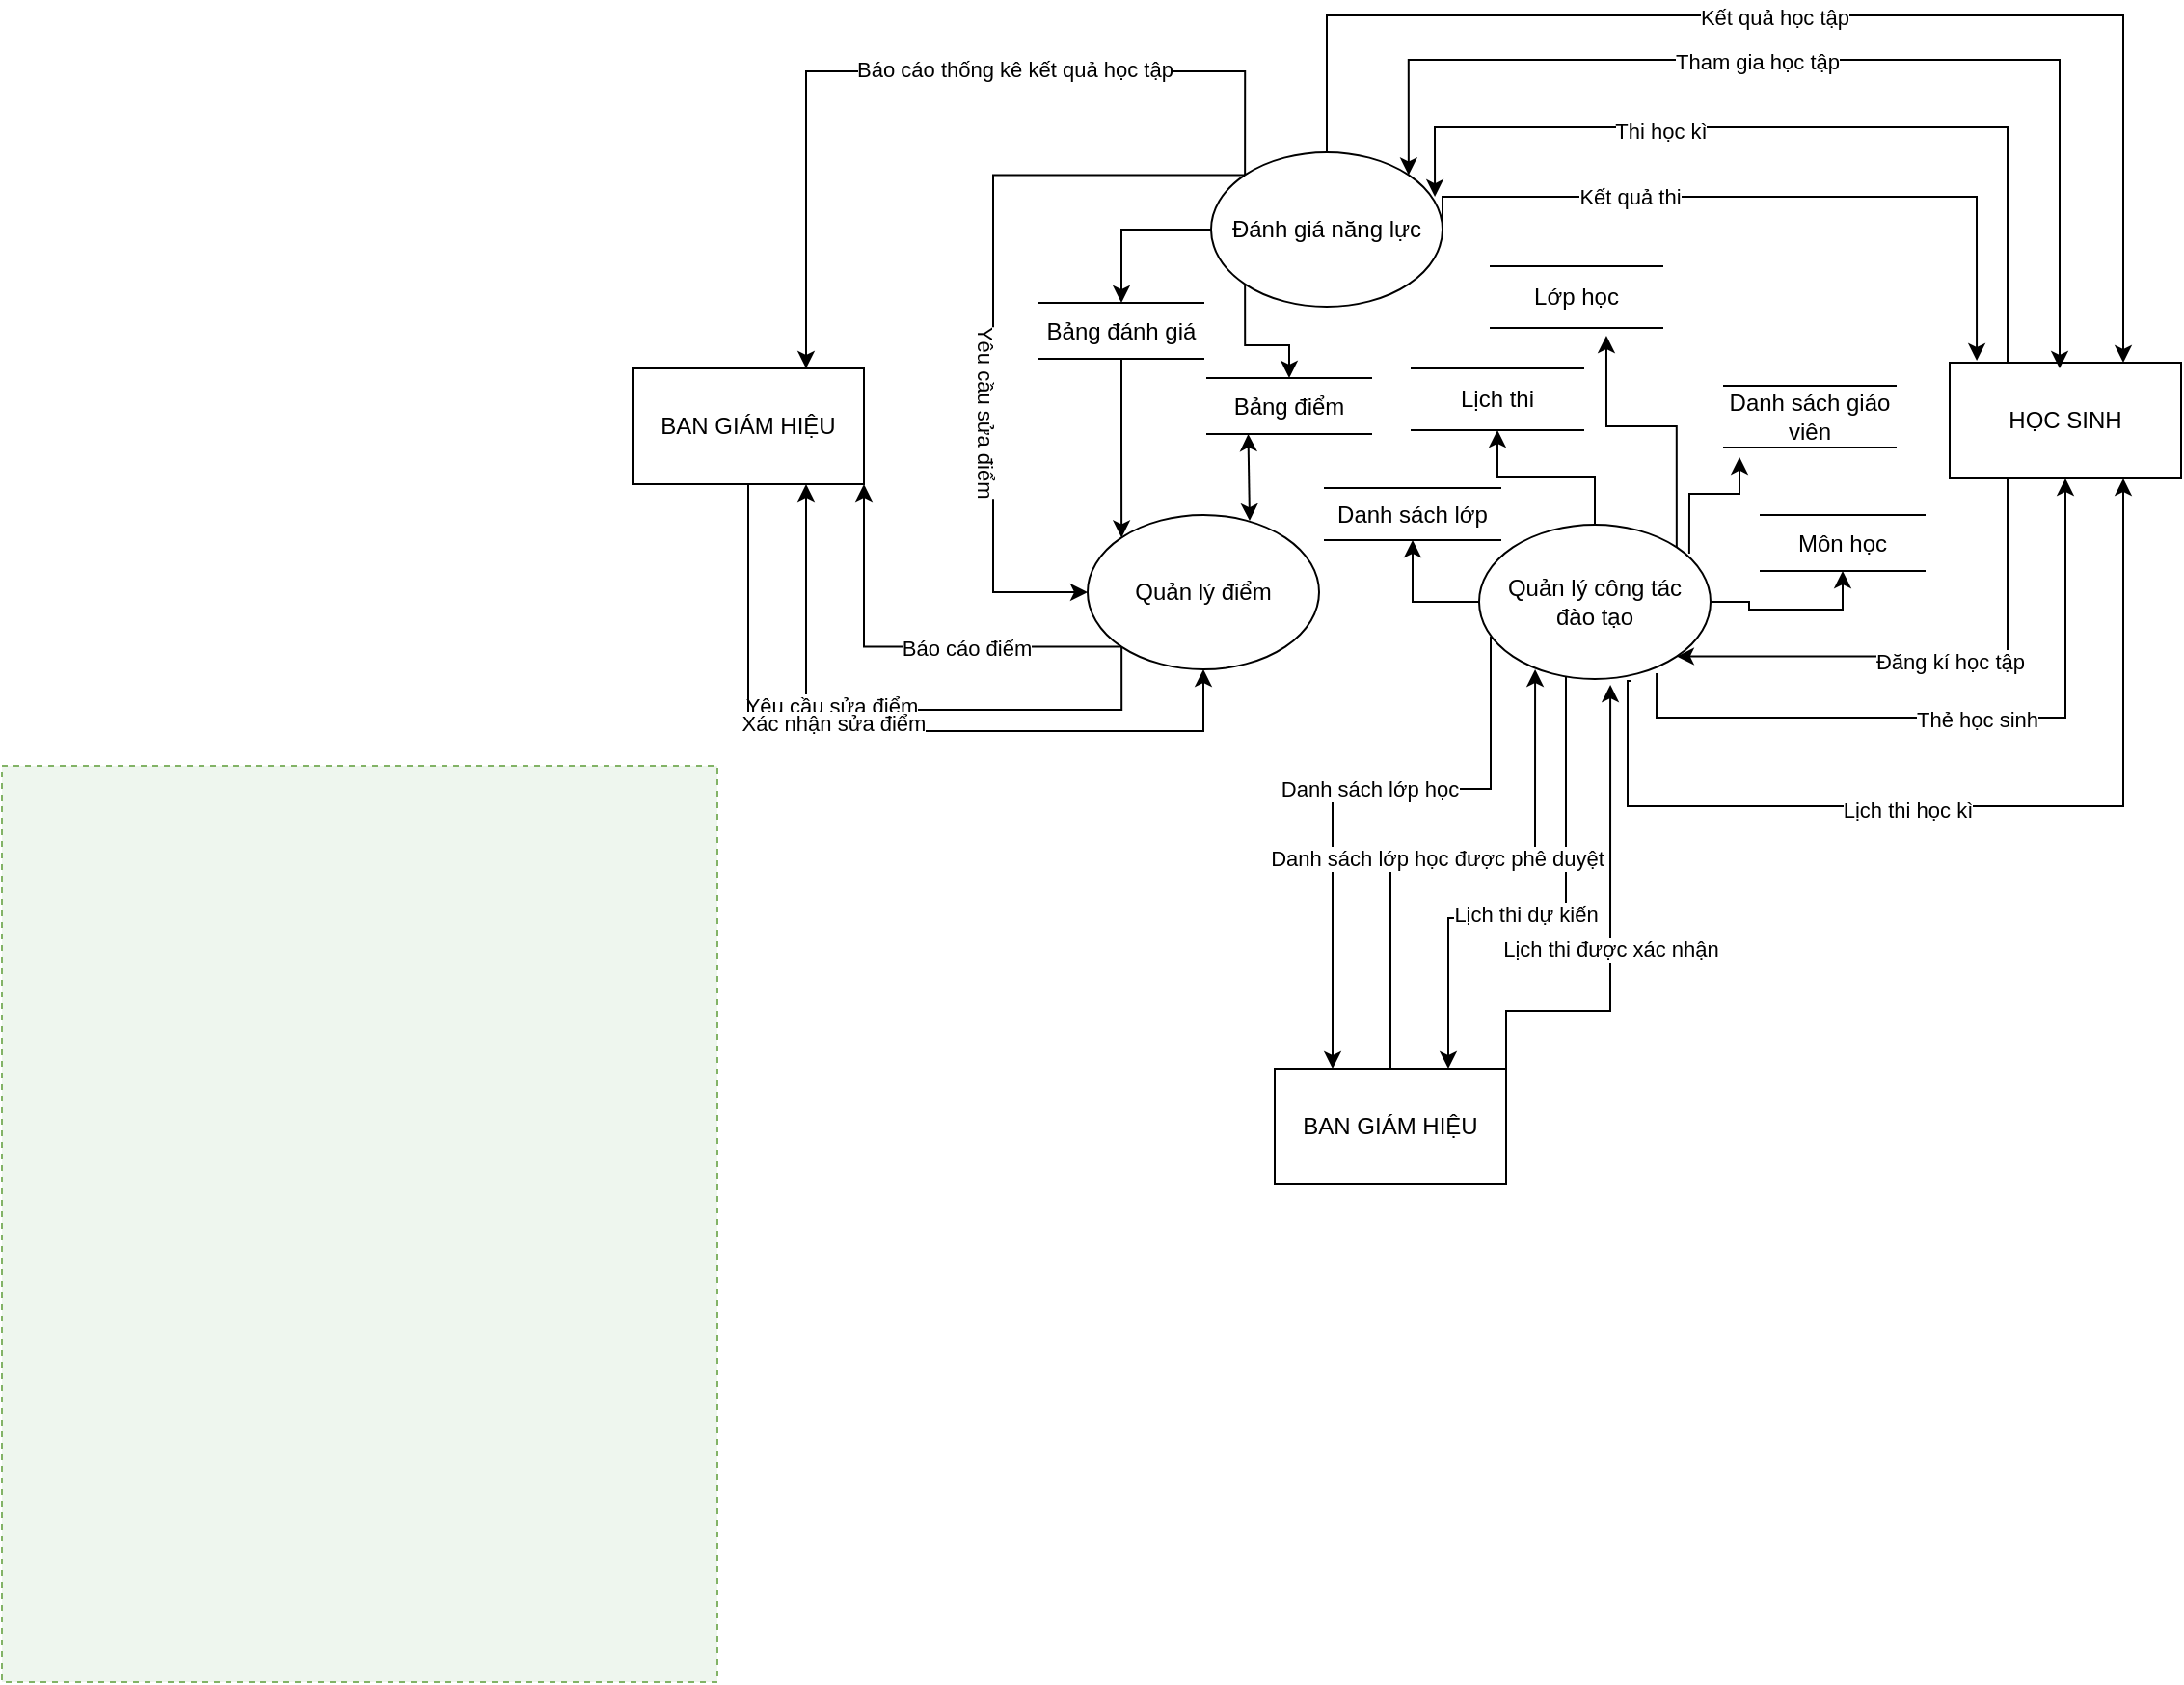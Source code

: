 <mxfile version="14.6.9" type="github">
  <diagram id="lnP5_x3WHc8F7bBJ7GBY" name="Page-1">
    <mxGraphModel dx="1818" dy="539" grid="0" gridSize="10" guides="1" tooltips="1" connect="1" arrows="1" fold="1" page="1" pageScale="1" pageWidth="850" pageHeight="1100" background="#ffffff" math="0" shadow="0">
      <root>
        <mxCell id="0" />
        <mxCell id="1" parent="0" />
        <mxCell id="ej8n5WV3FJ-Urs8y3LaV-1" style="edgeStyle=orthogonalEdgeStyle;rounded=0;orthogonalLoop=1;jettySize=auto;html=1;entryX=0.5;entryY=1;entryDx=0;entryDy=0;exitX=0.767;exitY=0.963;exitDx=0;exitDy=0;exitPerimeter=0;" parent="1" source="ej8n5WV3FJ-Urs8y3LaV-30" target="ej8n5WV3FJ-Urs8y3LaV-25" edge="1">
          <mxGeometry relative="1" as="geometry">
            <mxPoint x="654" y="41" as="sourcePoint" />
            <Array as="points">
              <mxPoint x="566" y="504" />
              <mxPoint x="778" y="504" />
            </Array>
          </mxGeometry>
        </mxCell>
        <mxCell id="ej8n5WV3FJ-Urs8y3LaV-2" value="Thẻ học sinh" style="edgeLabel;html=1;align=center;verticalAlign=middle;resizable=0;points=[];" parent="ej8n5WV3FJ-Urs8y3LaV-1" vertex="1" connectable="0">
          <mxGeometry x="0.05" y="-1" relative="1" as="geometry">
            <mxPoint as="offset" />
          </mxGeometry>
        </mxCell>
        <mxCell id="ej8n5WV3FJ-Urs8y3LaV-3" style="edgeStyle=orthogonalEdgeStyle;rounded=0;orthogonalLoop=1;jettySize=auto;html=1;entryX=0.75;entryY=1;entryDx=0;entryDy=0;exitX=0.642;exitY=1.013;exitDx=0;exitDy=0;exitPerimeter=0;" parent="1" source="ej8n5WV3FJ-Urs8y3LaV-30" target="ej8n5WV3FJ-Urs8y3LaV-25" edge="1">
          <mxGeometry relative="1" as="geometry">
            <Array as="points">
              <mxPoint x="553" y="485" />
              <mxPoint x="551" y="485" />
              <mxPoint x="551" y="550" />
              <mxPoint x="713" y="550" />
            </Array>
            <mxPoint x="721" y="48" as="sourcePoint" />
          </mxGeometry>
        </mxCell>
        <mxCell id="ej8n5WV3FJ-Urs8y3LaV-4" value="Lịch thi học kì" style="edgeLabel;html=1;align=center;verticalAlign=middle;resizable=0;points=[];" parent="ej8n5WV3FJ-Urs8y3LaV-3" vertex="1" connectable="0">
          <mxGeometry x="-0.137" y="-2" relative="1" as="geometry">
            <mxPoint as="offset" />
          </mxGeometry>
        </mxCell>
        <mxCell id="ej8n5WV3FJ-Urs8y3LaV-5" style="edgeStyle=orthogonalEdgeStyle;rounded=0;orthogonalLoop=1;jettySize=auto;html=1;entryX=0.75;entryY=0;entryDx=0;entryDy=0;exitX=0.5;exitY=0;exitDx=0;exitDy=0;" parent="1" source="ej8n5WV3FJ-Urs8y3LaV-28" target="ej8n5WV3FJ-Urs8y3LaV-25" edge="1">
          <mxGeometry relative="1" as="geometry">
            <Array as="points">
              <mxPoint x="395" y="140" />
              <mxPoint x="808" y="140" />
            </Array>
            <mxPoint x="761" y="633" as="sourcePoint" />
          </mxGeometry>
        </mxCell>
        <mxCell id="ej8n5WV3FJ-Urs8y3LaV-6" value="Kết quả học tập" style="edgeLabel;html=1;align=center;verticalAlign=middle;resizable=0;points=[];" parent="ej8n5WV3FJ-Urs8y3LaV-5" vertex="1" connectable="0">
          <mxGeometry x="-0.089" y="-1" relative="1" as="geometry">
            <mxPoint as="offset" />
          </mxGeometry>
        </mxCell>
        <mxCell id="ej8n5WV3FJ-Urs8y3LaV-7" style="edgeStyle=orthogonalEdgeStyle;rounded=0;orthogonalLoop=1;jettySize=auto;html=1;entryX=0.75;entryY=0;entryDx=0;entryDy=0;labelPosition=center;verticalLabelPosition=middle;align=center;verticalAlign=middle;exitX=0;exitY=0;exitDx=0;exitDy=0;" parent="1" source="ej8n5WV3FJ-Urs8y3LaV-28" target="ej8n5WV3FJ-Urs8y3LaV-22" edge="1">
          <mxGeometry relative="1" as="geometry">
            <Array as="points">
              <mxPoint x="353" y="169" />
              <mxPoint x="125" y="169" />
            </Array>
            <mxPoint x="209" y="38" as="sourcePoint" />
          </mxGeometry>
        </mxCell>
        <mxCell id="ej8n5WV3FJ-Urs8y3LaV-8" value="&lt;div align=&quot;right&quot;&gt;Báo cáo thống kê kết quả học tập&lt;br&gt;&lt;/div&gt;" style="edgeLabel;html=1;align=center;verticalAlign=middle;resizable=0;points=[];" parent="ej8n5WV3FJ-Urs8y3LaV-7" vertex="1" connectable="0">
          <mxGeometry x="0.248" relative="1" as="geometry">
            <mxPoint x="97.68" y="-1" as="offset" />
          </mxGeometry>
        </mxCell>
        <mxCell id="ej8n5WV3FJ-Urs8y3LaV-9" style="edgeStyle=orthogonalEdgeStyle;rounded=0;orthogonalLoop=1;jettySize=auto;html=1;entryX=0.75;entryY=1;entryDx=0;entryDy=0;align=right;exitX=0;exitY=1;exitDx=0;exitDy=0;" parent="1" source="ej8n5WV3FJ-Urs8y3LaV-29" target="ej8n5WV3FJ-Urs8y3LaV-22" edge="1">
          <mxGeometry relative="1" as="geometry">
            <Array as="points">
              <mxPoint x="289" y="500" />
              <mxPoint x="125" y="500" />
            </Array>
            <mxPoint x="109" y="687" as="sourcePoint" />
          </mxGeometry>
        </mxCell>
        <mxCell id="ej8n5WV3FJ-Urs8y3LaV-10" value="Yêu cầu sửa điểm" style="edgeLabel;html=1;align=center;verticalAlign=middle;resizable=0;points=[];" parent="ej8n5WV3FJ-Urs8y3LaV-9" vertex="1" connectable="0">
          <mxGeometry x="0.17" y="-2" relative="1" as="geometry">
            <mxPoint as="offset" />
          </mxGeometry>
        </mxCell>
        <mxCell id="ej8n5WV3FJ-Urs8y3LaV-11" style="edgeStyle=orthogonalEdgeStyle;rounded=0;orthogonalLoop=1;jettySize=auto;html=1;entryX=0.25;entryY=0;entryDx=0;entryDy=0;align=right;exitX=0.05;exitY=0.725;exitDx=0;exitDy=0;exitPerimeter=0;" parent="1" source="ej8n5WV3FJ-Urs8y3LaV-30" target="ej8n5WV3FJ-Urs8y3LaV-33" edge="1">
          <mxGeometry relative="1" as="geometry">
            <Array as="points">
              <mxPoint x="480" y="541" />
              <mxPoint x="398" y="541" />
            </Array>
            <mxPoint x="505" y="477" as="sourcePoint" />
          </mxGeometry>
        </mxCell>
        <mxCell id="ej8n5WV3FJ-Urs8y3LaV-12" value="Danh sách lớp học" style="edgeLabel;html=1;align=center;verticalAlign=middle;resizable=0;points=[];" parent="ej8n5WV3FJ-Urs8y3LaV-11" vertex="1" connectable="0">
          <mxGeometry x="-0.067" relative="1" as="geometry">
            <mxPoint as="offset" />
          </mxGeometry>
        </mxCell>
        <mxCell id="ej8n5WV3FJ-Urs8y3LaV-13" style="edgeStyle=orthogonalEdgeStyle;rounded=0;orthogonalLoop=1;jettySize=auto;html=1;entryX=0.75;entryY=0;entryDx=0;entryDy=0;align=right;exitX=0.375;exitY=0.988;exitDx=0;exitDy=0;exitPerimeter=0;" parent="1" source="ej8n5WV3FJ-Urs8y3LaV-30" target="ej8n5WV3FJ-Urs8y3LaV-33" edge="1">
          <mxGeometry relative="1" as="geometry">
            <Array as="points">
              <mxPoint x="519" y="608" />
              <mxPoint x="458" y="608" />
            </Array>
            <mxPoint x="159" y="35" as="sourcePoint" />
          </mxGeometry>
        </mxCell>
        <mxCell id="ej8n5WV3FJ-Urs8y3LaV-14" value="Lịch thi dự kiến" style="edgeLabel;html=1;align=center;verticalAlign=middle;resizable=0;points=[];" parent="ej8n5WV3FJ-Urs8y3LaV-13" vertex="1" connectable="0">
          <mxGeometry x="0.111" y="-2" relative="1" as="geometry">
            <mxPoint as="offset" />
          </mxGeometry>
        </mxCell>
        <mxCell id="ej8n5WV3FJ-Urs8y3LaV-16" style="edgeStyle=orthogonalEdgeStyle;orthogonalLoop=1;jettySize=auto;html=1;exitX=0.5;exitY=1;exitDx=0;exitDy=0;rounded=0;fontStyle=0;entryX=0.5;entryY=1;entryDx=0;entryDy=0;" parent="1" source="ej8n5WV3FJ-Urs8y3LaV-22" target="ej8n5WV3FJ-Urs8y3LaV-29" edge="1">
          <mxGeometry relative="1" as="geometry">
            <mxPoint x="47" y="626" as="targetPoint" />
            <Array as="points">
              <mxPoint x="95" y="511" />
              <mxPoint x="331" y="511" />
            </Array>
          </mxGeometry>
        </mxCell>
        <mxCell id="ej8n5WV3FJ-Urs8y3LaV-17" value="Xác nhận sửa điểm" style="edgeLabel;html=1;align=center;verticalAlign=middle;resizable=0;points=[];" parent="ej8n5WV3FJ-Urs8y3LaV-16" vertex="1" connectable="0">
          <mxGeometry x="-0.134" y="4" relative="1" as="geometry">
            <mxPoint as="offset" />
          </mxGeometry>
        </mxCell>
        <mxCell id="ej8n5WV3FJ-Urs8y3LaV-18" style="edgeStyle=orthogonalEdgeStyle;rounded=0;orthogonalLoop=1;jettySize=auto;html=1;exitX=0.5;exitY=0;exitDx=0;exitDy=0;align=right;entryX=0.242;entryY=0.938;entryDx=0;entryDy=0;entryPerimeter=0;" parent="1" source="ej8n5WV3FJ-Urs8y3LaV-33" target="ej8n5WV3FJ-Urs8y3LaV-30" edge="1">
          <mxGeometry relative="1" as="geometry">
            <Array as="points">
              <mxPoint x="428" y="579" />
              <mxPoint x="503" y="579" />
            </Array>
            <mxPoint x="26" y="671" as="targetPoint" />
          </mxGeometry>
        </mxCell>
        <mxCell id="ej8n5WV3FJ-Urs8y3LaV-19" value="Danh sách lớp học được phê duyệt" style="edgeLabel;html=1;align=center;verticalAlign=middle;resizable=0;points=[];" parent="ej8n5WV3FJ-Urs8y3LaV-18" vertex="1" connectable="0">
          <mxGeometry x="-0.075" y="2" relative="1" as="geometry">
            <mxPoint as="offset" />
          </mxGeometry>
        </mxCell>
        <mxCell id="ej8n5WV3FJ-Urs8y3LaV-20" style="edgeStyle=orthogonalEdgeStyle;rounded=0;orthogonalLoop=1;jettySize=auto;html=1;exitX=1;exitY=0;exitDx=0;exitDy=0;align=right;entryX=0.567;entryY=1.038;entryDx=0;entryDy=0;entryPerimeter=0;" parent="1" source="ej8n5WV3FJ-Urs8y3LaV-33" target="ej8n5WV3FJ-Urs8y3LaV-30" edge="1">
          <mxGeometry relative="1" as="geometry">
            <Array as="points">
              <mxPoint x="488" y="656" />
              <mxPoint x="542" y="656" />
            </Array>
            <mxPoint x="131" y="36" as="targetPoint" />
          </mxGeometry>
        </mxCell>
        <mxCell id="ej8n5WV3FJ-Urs8y3LaV-21" value="Lịch thi được xác nhận" style="edgeLabel;html=1;align=center;verticalAlign=middle;resizable=0;points=[];" parent="ej8n5WV3FJ-Urs8y3LaV-20" vertex="1" connectable="0">
          <mxGeometry x="-0.079" relative="1" as="geometry">
            <mxPoint as="offset" />
          </mxGeometry>
        </mxCell>
        <mxCell id="ej8n5WV3FJ-Urs8y3LaV-22" value="BAN GIÁM HIỆU" style="rounded=0;whiteSpace=wrap;html=1;" parent="1" vertex="1">
          <mxGeometry x="35" y="323" width="120" height="60" as="geometry" />
        </mxCell>
        <mxCell id="ej8n5WV3FJ-Urs8y3LaV-23" style="edgeStyle=orthogonalEdgeStyle;rounded=0;orthogonalLoop=1;jettySize=auto;html=1;exitX=0.25;exitY=1;exitDx=0;exitDy=0;entryX=1;entryY=1;entryDx=0;entryDy=0;" parent="1" source="ej8n5WV3FJ-Urs8y3LaV-25" target="ej8n5WV3FJ-Urs8y3LaV-30" edge="1">
          <mxGeometry relative="1" as="geometry">
            <Array as="points">
              <mxPoint x="748" y="472" />
            </Array>
            <mxPoint x="586" y="39" as="targetPoint" />
          </mxGeometry>
        </mxCell>
        <mxCell id="ej8n5WV3FJ-Urs8y3LaV-24" value="Đăng kí học tập" style="edgeLabel;html=1;align=center;verticalAlign=middle;resizable=0;points=[];" parent="ej8n5WV3FJ-Urs8y3LaV-23" vertex="1" connectable="0">
          <mxGeometry x="-0.073" y="2" relative="1" as="geometry">
            <mxPoint as="offset" />
          </mxGeometry>
        </mxCell>
        <mxCell id="ej8n5WV3FJ-Urs8y3LaV-46" style="edgeStyle=orthogonalEdgeStyle;rounded=0;orthogonalLoop=1;jettySize=auto;html=1;exitX=0.25;exitY=0;exitDx=0;exitDy=0;entryX=0.967;entryY=0.288;entryDx=0;entryDy=0;entryPerimeter=0;" parent="1" source="ej8n5WV3FJ-Urs8y3LaV-25" target="ej8n5WV3FJ-Urs8y3LaV-28" edge="1">
          <mxGeometry relative="1" as="geometry">
            <Array as="points">
              <mxPoint x="748" y="198" />
              <mxPoint x="451" y="198" />
            </Array>
          </mxGeometry>
        </mxCell>
        <mxCell id="ej8n5WV3FJ-Urs8y3LaV-47" value="Thi học kì" style="edgeLabel;html=1;align=center;verticalAlign=middle;resizable=0;points=[];" parent="ej8n5WV3FJ-Urs8y3LaV-46" vertex="1" connectable="0">
          <mxGeometry x="0.328" y="2" relative="1" as="geometry">
            <mxPoint as="offset" />
          </mxGeometry>
        </mxCell>
        <mxCell id="ej8n5WV3FJ-Urs8y3LaV-25" value="HỌC SINH" style="rounded=0;whiteSpace=wrap;html=1;" parent="1" vertex="1">
          <mxGeometry x="718" y="320" width="120" height="60" as="geometry" />
        </mxCell>
        <mxCell id="ej8n5WV3FJ-Urs8y3LaV-26" value="" style="endArrow=classic;startArrow=classic;html=1;align=right;edgeStyle=orthogonalEdgeStyle;rounded=0;exitX=1;exitY=0;exitDx=0;exitDy=0;" parent="1" source="ej8n5WV3FJ-Urs8y3LaV-28" edge="1">
          <mxGeometry width="50" height="50" relative="1" as="geometry">
            <mxPoint x="716" y="631" as="sourcePoint" />
            <mxPoint x="775" y="323" as="targetPoint" />
            <Array as="points">
              <mxPoint x="437" y="163" />
              <mxPoint x="775" y="163" />
              <mxPoint x="775" y="323" />
            </Array>
          </mxGeometry>
        </mxCell>
        <mxCell id="ej8n5WV3FJ-Urs8y3LaV-27" value="Tham gia học tập" style="edgeLabel;html=1;align=center;verticalAlign=middle;resizable=0;points=[];" parent="ej8n5WV3FJ-Urs8y3LaV-26" vertex="1" connectable="0">
          <mxGeometry x="-0.138" y="-1" relative="1" as="geometry">
            <mxPoint as="offset" />
          </mxGeometry>
        </mxCell>
        <mxCell id="ej8n5WV3FJ-Urs8y3LaV-40" style="edgeStyle=orthogonalEdgeStyle;rounded=0;orthogonalLoop=1;jettySize=auto;html=1;exitX=0;exitY=1;exitDx=0;exitDy=0;entryX=0.5;entryY=0;entryDx=0;entryDy=0;" parent="1" source="ej8n5WV3FJ-Urs8y3LaV-28" target="ej8n5WV3FJ-Urs8y3LaV-34" edge="1">
          <mxGeometry relative="1" as="geometry" />
        </mxCell>
        <mxCell id="ej8n5WV3FJ-Urs8y3LaV-44" style="edgeStyle=orthogonalEdgeStyle;rounded=0;orthogonalLoop=1;jettySize=auto;html=1;exitX=0;exitY=0.5;exitDx=0;exitDy=0;entryX=0.5;entryY=0;entryDx=0;entryDy=0;" parent="1" source="ej8n5WV3FJ-Urs8y3LaV-28" target="ej8n5WV3FJ-Urs8y3LaV-43" edge="1">
          <mxGeometry relative="1" as="geometry" />
        </mxCell>
        <mxCell id="ej8n5WV3FJ-Urs8y3LaV-48" style="edgeStyle=orthogonalEdgeStyle;rounded=0;orthogonalLoop=1;jettySize=auto;html=1;exitX=1;exitY=0.5;exitDx=0;exitDy=0;entryX=0.117;entryY=-0.017;entryDx=0;entryDy=0;entryPerimeter=0;" parent="1" source="ej8n5WV3FJ-Urs8y3LaV-28" target="ej8n5WV3FJ-Urs8y3LaV-25" edge="1">
          <mxGeometry relative="1" as="geometry">
            <Array as="points">
              <mxPoint x="455" y="234" />
              <mxPoint x="732" y="234" />
            </Array>
          </mxGeometry>
        </mxCell>
        <mxCell id="ej8n5WV3FJ-Urs8y3LaV-49" value="Kết quả thi" style="edgeLabel;html=1;align=center;verticalAlign=middle;resizable=0;points=[];" parent="ej8n5WV3FJ-Urs8y3LaV-48" vertex="1" connectable="0">
          <mxGeometry x="-0.399" relative="1" as="geometry">
            <mxPoint as="offset" />
          </mxGeometry>
        </mxCell>
        <mxCell id="ej8n5WV3FJ-Urs8y3LaV-56" style="edgeStyle=orthogonalEdgeStyle;rounded=0;orthogonalLoop=1;jettySize=auto;html=1;exitX=0;exitY=0;exitDx=0;exitDy=0;entryX=0;entryY=0.5;entryDx=0;entryDy=0;" parent="1" source="ej8n5WV3FJ-Urs8y3LaV-28" target="ej8n5WV3FJ-Urs8y3LaV-29" edge="1">
          <mxGeometry relative="1" as="geometry">
            <Array as="points">
              <mxPoint x="222" y="223" />
              <mxPoint x="222" y="439" />
            </Array>
          </mxGeometry>
        </mxCell>
        <mxCell id="ej8n5WV3FJ-Urs8y3LaV-57" value="Yêu cầu sửa điểm" style="edgeLabel;html=1;align=center;verticalAlign=middle;resizable=0;points=[];rotation=90;" parent="ej8n5WV3FJ-Urs8y3LaV-56" vertex="1" connectable="0">
          <mxGeometry x="0.278" y="-4" relative="1" as="geometry">
            <mxPoint as="offset" />
          </mxGeometry>
        </mxCell>
        <mxCell id="ej8n5WV3FJ-Urs8y3LaV-28" value="Đánh giá năng lực" style="ellipse;whiteSpace=wrap;html=1;" parent="1" vertex="1">
          <mxGeometry x="335" y="211" width="120" height="80" as="geometry" />
        </mxCell>
        <mxCell id="ej8n5WV3FJ-Urs8y3LaV-59" style="edgeStyle=orthogonalEdgeStyle;rounded=0;orthogonalLoop=1;jettySize=auto;html=1;exitX=0;exitY=1;exitDx=0;exitDy=0;entryX=1;entryY=1;entryDx=0;entryDy=0;" parent="1" source="ej8n5WV3FJ-Urs8y3LaV-29" target="ej8n5WV3FJ-Urs8y3LaV-22" edge="1">
          <mxGeometry relative="1" as="geometry" />
        </mxCell>
        <mxCell id="ej8n5WV3FJ-Urs8y3LaV-60" value="Báo cáo điểm" style="edgeLabel;html=1;align=center;verticalAlign=middle;resizable=0;points=[];" parent="ej8n5WV3FJ-Urs8y3LaV-59" vertex="1" connectable="0">
          <mxGeometry x="-0.086" y="2" relative="1" as="geometry">
            <mxPoint x="18.43" y="-1.3" as="offset" />
          </mxGeometry>
        </mxCell>
        <mxCell id="ej8n5WV3FJ-Urs8y3LaV-29" value="Quản lý điểm" style="ellipse;whiteSpace=wrap;html=1;" parent="1" vertex="1">
          <mxGeometry x="271" y="399" width="120" height="80" as="geometry" />
        </mxCell>
        <mxCell id="ej8n5WV3FJ-Urs8y3LaV-38" style="edgeStyle=orthogonalEdgeStyle;rounded=0;orthogonalLoop=1;jettySize=auto;html=1;exitX=0;exitY=0.5;exitDx=0;exitDy=0;entryX=0.5;entryY=1;entryDx=0;entryDy=0;" parent="1" source="ej8n5WV3FJ-Urs8y3LaV-30" target="ej8n5WV3FJ-Urs8y3LaV-36" edge="1">
          <mxGeometry relative="1" as="geometry" />
        </mxCell>
        <mxCell id="ej8n5WV3FJ-Urs8y3LaV-50" style="edgeStyle=orthogonalEdgeStyle;rounded=0;orthogonalLoop=1;jettySize=auto;html=1;exitX=0.5;exitY=0;exitDx=0;exitDy=0;entryX=0.5;entryY=1;entryDx=0;entryDy=0;" parent="1" source="ej8n5WV3FJ-Urs8y3LaV-30" target="ej8n5WV3FJ-Urs8y3LaV-35" edge="1">
          <mxGeometry relative="1" as="geometry" />
        </mxCell>
        <mxCell id="OL0Jcozx3PYoBurPTvLl-3" style="edgeStyle=orthogonalEdgeStyle;rounded=0;orthogonalLoop=1;jettySize=auto;html=1;exitX=1;exitY=0;exitDx=0;exitDy=0;entryX=0.674;entryY=1.125;entryDx=0;entryDy=0;entryPerimeter=0;" edge="1" parent="1" source="ej8n5WV3FJ-Urs8y3LaV-30" target="OL0Jcozx3PYoBurPTvLl-2">
          <mxGeometry relative="1" as="geometry" />
        </mxCell>
        <mxCell id="OL0Jcozx3PYoBurPTvLl-5" style="edgeStyle=orthogonalEdgeStyle;rounded=0;orthogonalLoop=1;jettySize=auto;html=1;exitX=0.908;exitY=0.188;exitDx=0;exitDy=0;entryX=0.09;entryY=1.156;entryDx=0;entryDy=0;exitPerimeter=0;entryPerimeter=0;" edge="1" parent="1" source="ej8n5WV3FJ-Urs8y3LaV-30" target="OL0Jcozx3PYoBurPTvLl-4">
          <mxGeometry relative="1" as="geometry">
            <Array as="points">
              <mxPoint x="583" y="388" />
              <mxPoint x="609" y="388" />
            </Array>
          </mxGeometry>
        </mxCell>
        <mxCell id="OL0Jcozx3PYoBurPTvLl-7" style="edgeStyle=orthogonalEdgeStyle;rounded=0;orthogonalLoop=1;jettySize=auto;html=1;exitX=1;exitY=0.5;exitDx=0;exitDy=0;entryX=0.5;entryY=1;entryDx=0;entryDy=0;" edge="1" parent="1" source="ej8n5WV3FJ-Urs8y3LaV-30" target="OL0Jcozx3PYoBurPTvLl-6">
          <mxGeometry relative="1" as="geometry">
            <Array as="points">
              <mxPoint x="614" y="444" />
              <mxPoint x="614" y="448" />
              <mxPoint x="663" y="448" />
            </Array>
          </mxGeometry>
        </mxCell>
        <mxCell id="ej8n5WV3FJ-Urs8y3LaV-30" value="&lt;div&gt;Quản lý công tác &lt;br&gt;&lt;/div&gt;&lt;div&gt;đào tạo&lt;/div&gt;" style="ellipse;whiteSpace=wrap;html=1;" parent="1" vertex="1">
          <mxGeometry x="474" y="404" width="120" height="80" as="geometry" />
        </mxCell>
        <mxCell id="ej8n5WV3FJ-Urs8y3LaV-32" value="" style="rounded=0;whiteSpace=wrap;html=1;dashed=1;strokeOpacity=100;fillColor=#d5e8d4;strokeColor=#82b366;glass=0;shadow=0;sketch=0;overflow=visible;fillOpacity=40;" parent="1" vertex="1">
          <mxGeometry x="-292" y="529" width="371" height="475" as="geometry" />
        </mxCell>
        <mxCell id="ej8n5WV3FJ-Urs8y3LaV-33" value="BAN GIÁM HIỆU" style="rounded=0;whiteSpace=wrap;html=1;" parent="1" vertex="1">
          <mxGeometry x="368" y="686" width="120" height="60" as="geometry" />
        </mxCell>
        <mxCell id="ej8n5WV3FJ-Urs8y3LaV-34" value="Bảng điểm" style="shape=partialRectangle;whiteSpace=wrap;html=1;left=0;right=0;fillColor=none;rounded=0;shadow=0;glass=0;sketch=0;" parent="1" vertex="1">
          <mxGeometry x="333" y="328" width="85" height="29" as="geometry" />
        </mxCell>
        <mxCell id="ej8n5WV3FJ-Urs8y3LaV-35" value="Lịch thi" style="shape=partialRectangle;whiteSpace=wrap;html=1;left=0;right=0;fillColor=none;rounded=0;shadow=0;glass=0;sketch=0;" parent="1" vertex="1">
          <mxGeometry x="439" y="323" width="89" height="32" as="geometry" />
        </mxCell>
        <mxCell id="ej8n5WV3FJ-Urs8y3LaV-36" value="Danh sách lớp" style="shape=partialRectangle;whiteSpace=wrap;html=1;left=0;right=0;fillColor=none;rounded=0;shadow=0;glass=0;sketch=0;" parent="1" vertex="1">
          <mxGeometry x="394" y="385" width="91" height="27" as="geometry" />
        </mxCell>
        <mxCell id="ej8n5WV3FJ-Urs8y3LaV-58" style="edgeStyle=orthogonalEdgeStyle;rounded=0;orthogonalLoop=1;jettySize=auto;html=1;exitX=0.5;exitY=1;exitDx=0;exitDy=0;entryX=0;entryY=0;entryDx=0;entryDy=0;" parent="1" source="ej8n5WV3FJ-Urs8y3LaV-43" target="ej8n5WV3FJ-Urs8y3LaV-29" edge="1">
          <mxGeometry relative="1" as="geometry" />
        </mxCell>
        <mxCell id="ej8n5WV3FJ-Urs8y3LaV-43" value="Bảng đánh giá" style="shape=partialRectangle;whiteSpace=wrap;html=1;left=0;right=0;fillColor=none;rounded=0;shadow=0;glass=0;sketch=0;" parent="1" vertex="1">
          <mxGeometry x="246" y="289" width="85" height="29" as="geometry" />
        </mxCell>
        <mxCell id="ej8n5WV3FJ-Urs8y3LaV-53" value="" style="endArrow=classic;startArrow=classic;html=1;exitX=0.7;exitY=0.038;exitDx=0;exitDy=0;exitPerimeter=0;entryX=0.25;entryY=1;entryDx=0;entryDy=0;" parent="1" source="ej8n5WV3FJ-Urs8y3LaV-29" target="ej8n5WV3FJ-Urs8y3LaV-34" edge="1">
          <mxGeometry width="50" height="50" relative="1" as="geometry">
            <mxPoint x="430" y="527" as="sourcePoint" />
            <mxPoint x="480" y="477" as="targetPoint" />
          </mxGeometry>
        </mxCell>
        <mxCell id="OL0Jcozx3PYoBurPTvLl-2" value="Lớp học" style="shape=partialRectangle;whiteSpace=wrap;html=1;left=0;right=0;fillColor=none;rounded=0;shadow=0;glass=0;sketch=0;" vertex="1" parent="1">
          <mxGeometry x="480" y="270" width="89" height="32" as="geometry" />
        </mxCell>
        <mxCell id="OL0Jcozx3PYoBurPTvLl-4" value="Danh sách giáo viên" style="shape=partialRectangle;whiteSpace=wrap;html=1;left=0;right=0;fillColor=none;rounded=0;shadow=0;glass=0;sketch=0;" vertex="1" parent="1">
          <mxGeometry x="601" y="332" width="89" height="32" as="geometry" />
        </mxCell>
        <mxCell id="OL0Jcozx3PYoBurPTvLl-6" value="Môn học" style="shape=partialRectangle;whiteSpace=wrap;html=1;left=0;right=0;fillColor=none;rounded=0;shadow=0;glass=0;sketch=0;" vertex="1" parent="1">
          <mxGeometry x="620" y="399" width="85" height="29" as="geometry" />
        </mxCell>
      </root>
    </mxGraphModel>
  </diagram>
</mxfile>
